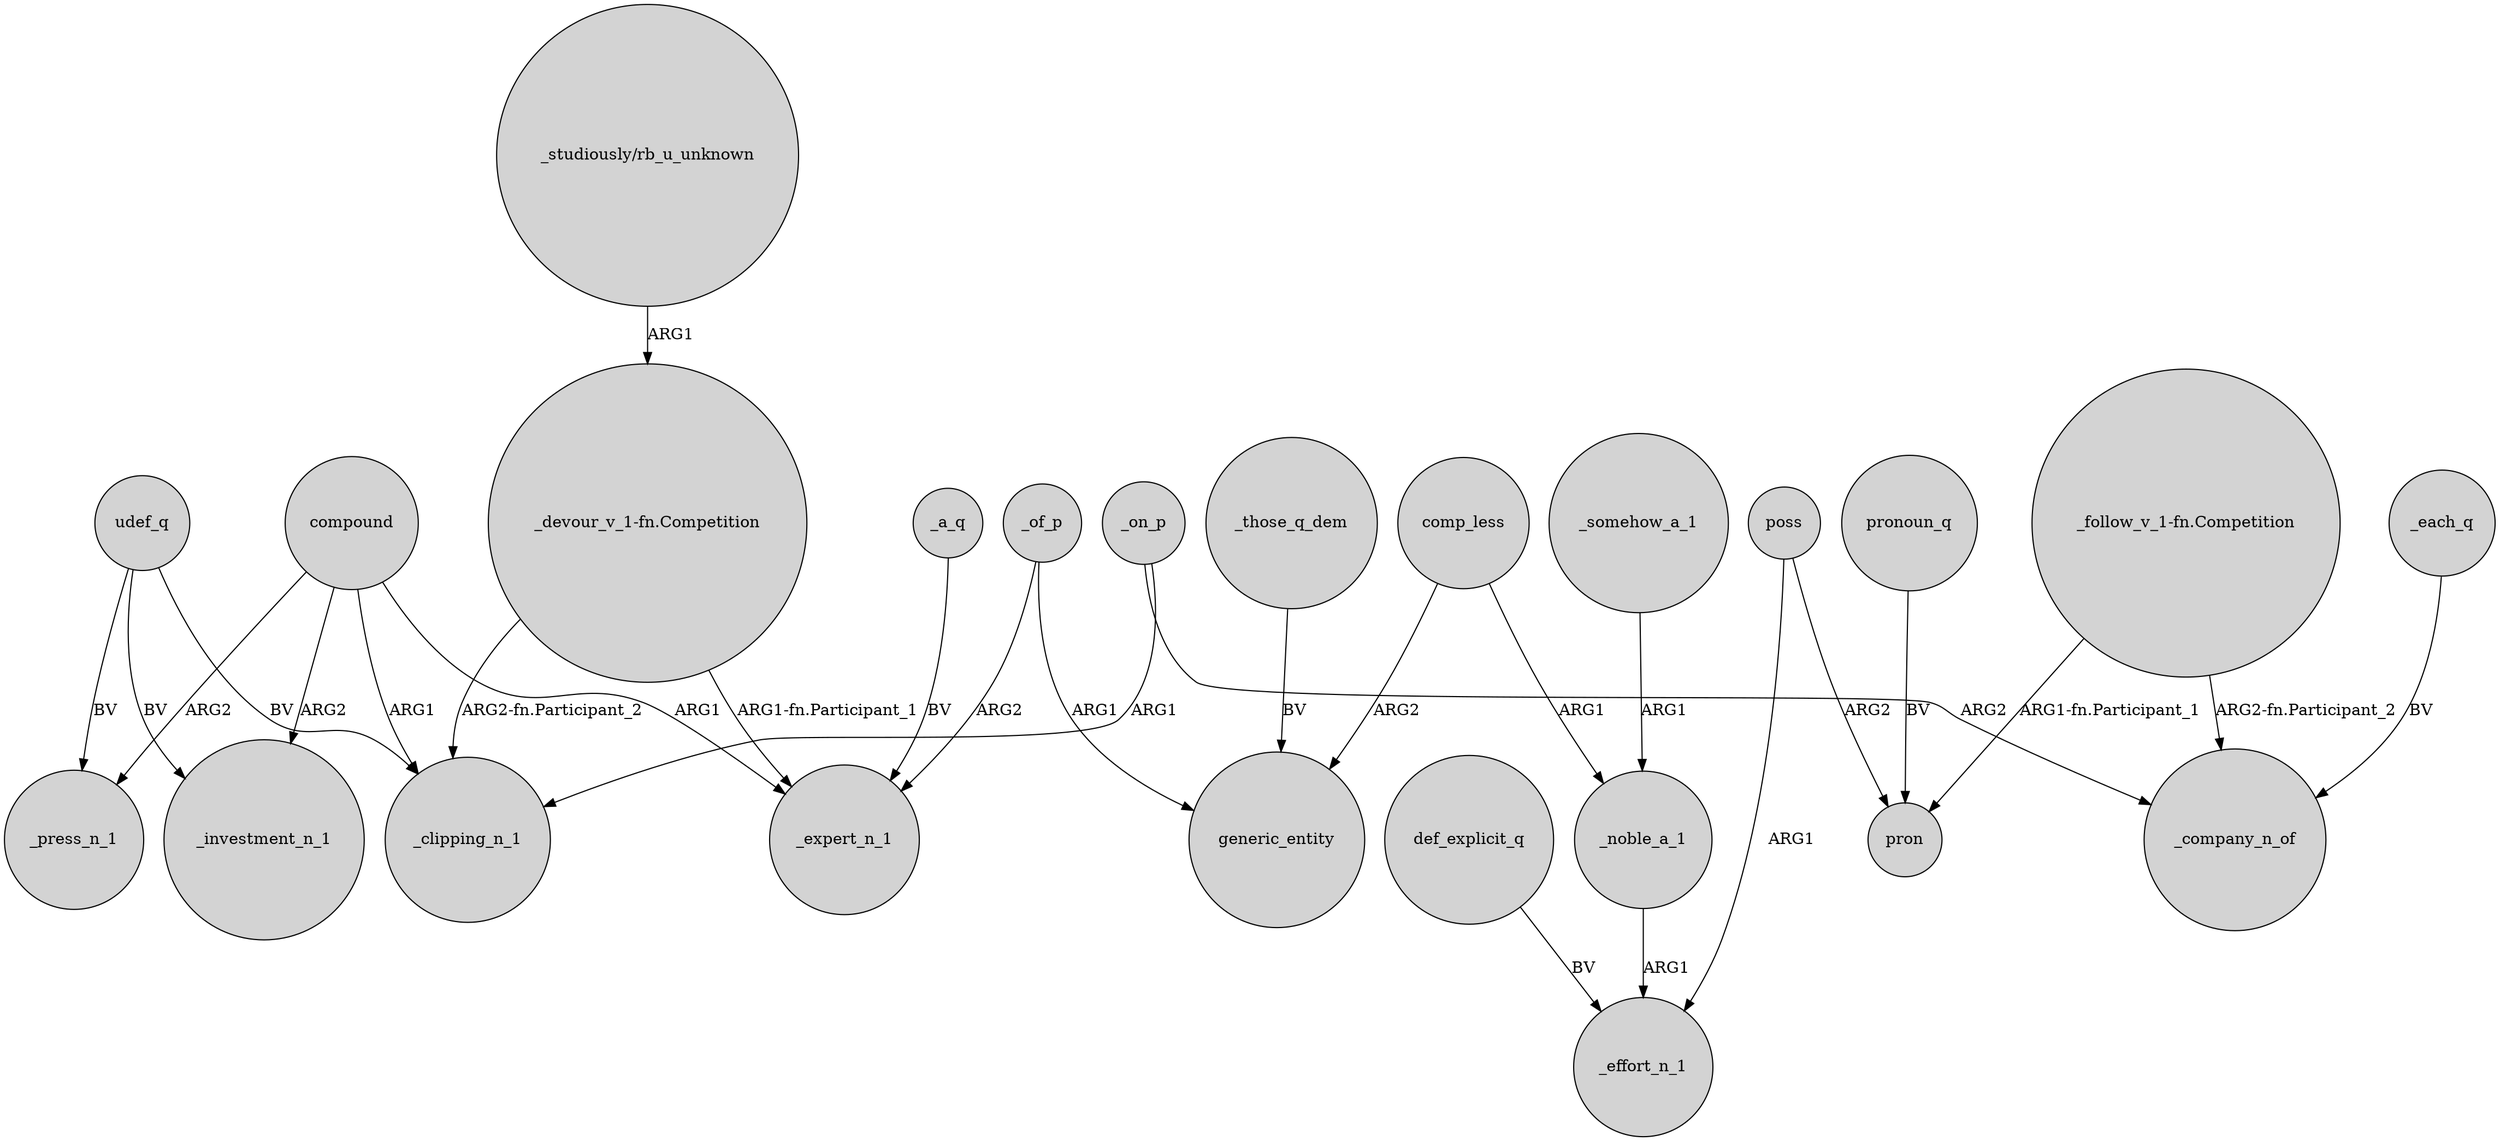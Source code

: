 digraph {
	node [shape=circle style=filled]
	"_studiously/rb_u_unknown" -> "_devour_v_1-fn.Competition" [label=ARG1]
	_those_q_dem -> generic_entity [label=BV]
	"_devour_v_1-fn.Competition" -> _clipping_n_1 [label="ARG2-fn.Participant_2"]
	def_explicit_q -> _effort_n_1 [label=BV]
	compound -> _press_n_1 [label=ARG2]
	_of_p -> _expert_n_1 [label=ARG2]
	compound -> _investment_n_1 [label=ARG2]
	compound -> _expert_n_1 [label=ARG1]
	poss -> _effort_n_1 [label=ARG1]
	_of_p -> generic_entity [label=ARG1]
	_each_q -> _company_n_of [label=BV]
	_somehow_a_1 -> _noble_a_1 [label=ARG1]
	_on_p -> _company_n_of [label=ARG2]
	udef_q -> _press_n_1 [label=BV]
	_a_q -> _expert_n_1 [label=BV]
	pronoun_q -> pron [label=BV]
	compound -> _clipping_n_1 [label=ARG1]
	_noble_a_1 -> _effort_n_1 [label=ARG1]
	poss -> pron [label=ARG2]
	"_devour_v_1-fn.Competition" -> _expert_n_1 [label="ARG1-fn.Participant_1"]
	"_follow_v_1-fn.Competition" -> pron [label="ARG1-fn.Participant_1"]
	udef_q -> _investment_n_1 [label=BV]
	"_follow_v_1-fn.Competition" -> _company_n_of [label="ARG2-fn.Participant_2"]
	_on_p -> _clipping_n_1 [label=ARG1]
	comp_less -> _noble_a_1 [label=ARG1]
	comp_less -> generic_entity [label=ARG2]
	udef_q -> _clipping_n_1 [label=BV]
}
